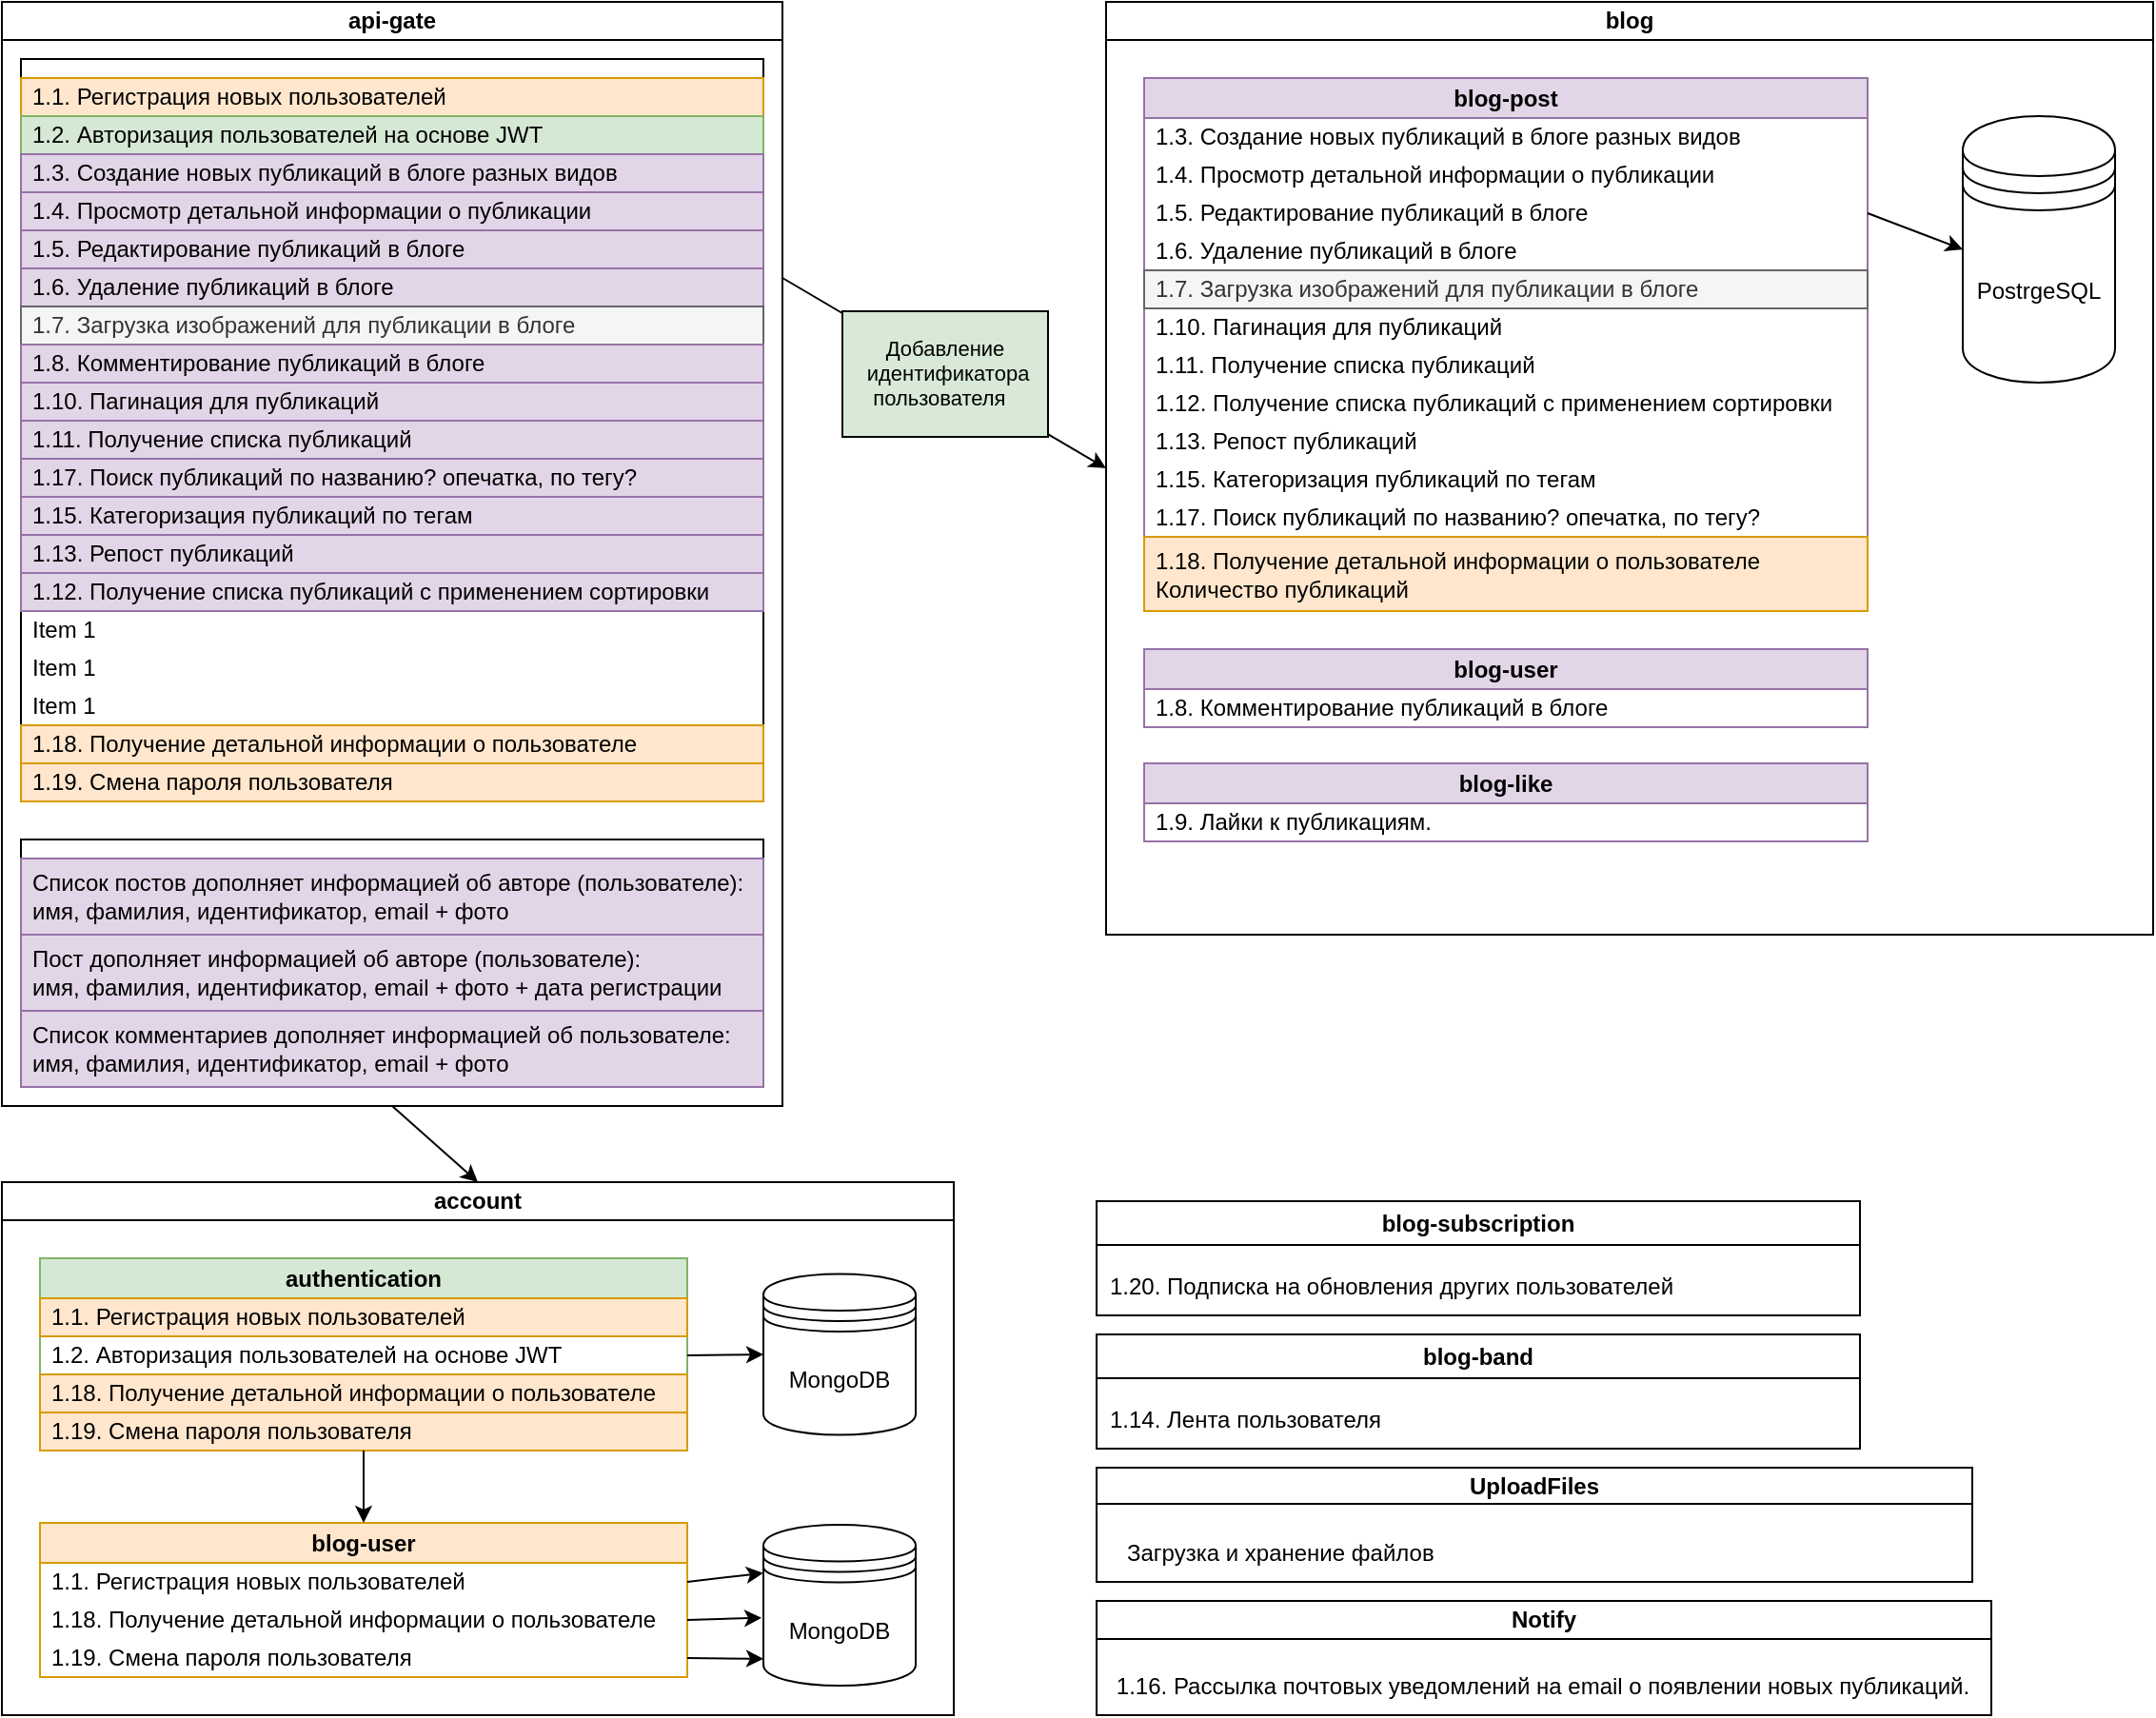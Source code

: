 <mxfile version="26.0.4">
  <diagram name="Страница — 1" id="c0rmzO42i5S5-6AuYbNh">
    <mxGraphModel dx="1195" dy="643" grid="1" gridSize="10" guides="1" tooltips="1" connect="1" arrows="1" fold="1" page="1" pageScale="1" pageWidth="1169" pageHeight="827" math="0" shadow="0">
      <root>
        <mxCell id="0" />
        <mxCell id="1" parent="0" />
        <mxCell id="Nwkl9uQ9HmGx1w59XUbe-11" value="account" style="swimlane;whiteSpace=wrap;html=1;align=center;fontSize=12;startSize=20;" parent="1" vertex="1">
          <mxGeometry x="20" y="640" width="500" height="280" as="geometry" />
        </mxCell>
        <mxCell id="vsAvf6VTHKERCvfl-qEp-13" value="&lt;span style=&quot;font-weight: 700;&quot;&gt;authentication&lt;/span&gt;" style="swimlane;fontStyle=0;childLayout=stackLayout;horizontal=1;startSize=21;horizontalStack=0;resizeParent=1;resizeParentMax=0;resizeLast=0;collapsible=1;marginBottom=0;whiteSpace=wrap;html=1;movable=1;resizable=1;rotatable=1;deletable=1;editable=1;locked=0;connectable=1;fillColor=#d5e8d4;strokeColor=#82b366;" vertex="1" parent="Nwkl9uQ9HmGx1w59XUbe-11">
          <mxGeometry x="20" y="40" width="340" height="101" as="geometry" />
        </mxCell>
        <mxCell id="vsAvf6VTHKERCvfl-qEp-14" value="&lt;font style=&quot;color: rgb(0, 0, 0);&quot;&gt;1.1. Регистрация новых пользователей&lt;/font&gt;" style="text;strokeColor=#d79b00;fillColor=#ffe6cc;align=left;verticalAlign=middle;spacingLeft=4;spacingRight=4;overflow=hidden;points=[[0,0.5],[1,0.5]];portConstraint=eastwest;rotatable=0;whiteSpace=wrap;html=1;" vertex="1" parent="vsAvf6VTHKERCvfl-qEp-13">
          <mxGeometry y="21" width="340" height="20" as="geometry" />
        </mxCell>
        <mxCell id="vsAvf6VTHKERCvfl-qEp-15" value="1.2. Авторизация пользователей на основе JWT" style="text;align=left;verticalAlign=middle;spacingLeft=4;spacingRight=4;overflow=hidden;points=[[0,0.5],[1,0.5]];portConstraint=eastwest;rotatable=0;whiteSpace=wrap;html=1;" vertex="1" parent="vsAvf6VTHKERCvfl-qEp-13">
          <mxGeometry y="41" width="340" height="20" as="geometry" />
        </mxCell>
        <mxCell id="vsAvf6VTHKERCvfl-qEp-16" value="&lt;div style=&quot;text-align: center;&quot;&gt;&lt;span style=&quot;text-wrap-mode: nowrap;&quot;&gt;1.18. Получение детальной информации о пользователе&lt;/span&gt;&lt;/div&gt;" style="text;strokeColor=#d79b00;fillColor=#ffe6cc;align=left;verticalAlign=middle;spacingLeft=4;spacingRight=4;overflow=hidden;points=[[0,0.5],[1,0.5]];portConstraint=eastwest;rotatable=1;whiteSpace=wrap;html=1;movable=1;resizable=1;deletable=1;editable=1;locked=0;connectable=1;" vertex="1" parent="vsAvf6VTHKERCvfl-qEp-13">
          <mxGeometry y="61" width="340" height="20" as="geometry" />
        </mxCell>
        <mxCell id="vsAvf6VTHKERCvfl-qEp-108" value="&lt;div style=&quot;text-align: center;&quot;&gt;&lt;span style=&quot;background-color: transparent; text-wrap-mode: nowrap;&quot;&gt;1.19. Смена пароля пользователя&lt;/span&gt;&lt;/div&gt;" style="text;strokeColor=#d79b00;fillColor=#ffe6cc;align=left;verticalAlign=middle;spacingLeft=4;spacingRight=4;overflow=hidden;points=[[0,0.5],[1,0.5]];portConstraint=eastwest;rotatable=1;whiteSpace=wrap;html=1;movable=1;resizable=1;deletable=1;editable=1;locked=0;connectable=1;" vertex="1" parent="vsAvf6VTHKERCvfl-qEp-13">
          <mxGeometry y="81" width="340" height="20" as="geometry" />
        </mxCell>
        <mxCell id="vsAvf6VTHKERCvfl-qEp-21" value="&lt;span style=&quot;font-weight: 700;&quot;&gt;blog-user&lt;/span&gt;" style="swimlane;fontStyle=0;childLayout=stackLayout;horizontal=1;startSize=21;horizontalStack=0;resizeParent=1;resizeParentMax=0;resizeLast=0;collapsible=1;marginBottom=0;whiteSpace=wrap;html=1;movable=1;resizable=1;rotatable=1;deletable=1;editable=1;locked=0;connectable=1;fillColor=#ffe6cc;strokeColor=#d79b00;" vertex="1" parent="Nwkl9uQ9HmGx1w59XUbe-11">
          <mxGeometry x="20" y="179" width="340" height="81" as="geometry" />
        </mxCell>
        <mxCell id="vsAvf6VTHKERCvfl-qEp-24" value="&lt;font style=&quot;color: rgb(0, 0, 0);&quot;&gt;1.1. Регистрация новых пользователей&lt;/font&gt;" style="text;align=left;verticalAlign=middle;spacingLeft=4;spacingRight=4;overflow=hidden;points=[[0,0.5],[1,0.5]];portConstraint=eastwest;rotatable=0;whiteSpace=wrap;html=1;" vertex="1" parent="vsAvf6VTHKERCvfl-qEp-21">
          <mxGeometry y="21" width="340" height="20" as="geometry" />
        </mxCell>
        <mxCell id="vsAvf6VTHKERCvfl-qEp-98" value="&lt;span style=&quot;text-align: center; text-wrap-mode: nowrap;&quot;&gt;1.18. Получение детальной информации о пользователе&lt;/span&gt;" style="text;align=left;verticalAlign=middle;spacingLeft=4;spacingRight=4;overflow=hidden;points=[[0,0.5],[1,0.5]];portConstraint=eastwest;rotatable=0;whiteSpace=wrap;html=1;" vertex="1" parent="vsAvf6VTHKERCvfl-qEp-21">
          <mxGeometry y="41" width="340" height="20" as="geometry" />
        </mxCell>
        <mxCell id="vsAvf6VTHKERCvfl-qEp-99" value="&lt;span style=&quot;text-align: center; text-wrap-mode: nowrap;&quot;&gt;1.19. Смена пароля пользователя&lt;span style=&quot;white-space: pre;&quot;&gt;&#x9;&lt;/span&gt;&lt;/span&gt;" style="text;align=left;verticalAlign=middle;spacingLeft=4;spacingRight=4;overflow=hidden;points=[[0,0.5],[1,0.5]];portConstraint=eastwest;rotatable=0;whiteSpace=wrap;html=1;" vertex="1" parent="vsAvf6VTHKERCvfl-qEp-21">
          <mxGeometry y="61" width="340" height="20" as="geometry" />
        </mxCell>
        <mxCell id="Nwkl9uQ9HmGx1w59XUbe-8" value="MongoDB" style="shape=datastore;whiteSpace=wrap;html=1;fontSize=12;" parent="Nwkl9uQ9HmGx1w59XUbe-11" vertex="1">
          <mxGeometry x="400" y="180" width="80" height="84.5" as="geometry" />
        </mxCell>
        <mxCell id="vsAvf6VTHKERCvfl-qEp-102" value="" style="endArrow=classic;html=1;rounded=0;entryX=0.5;entryY=0;entryDx=0;entryDy=0;" edge="1" parent="Nwkl9uQ9HmGx1w59XUbe-11" source="vsAvf6VTHKERCvfl-qEp-13" target="vsAvf6VTHKERCvfl-qEp-21">
          <mxGeometry relative="1" as="geometry">
            <mxPoint x="545" y="216" as="sourcePoint" />
            <mxPoint x="685" y="261" as="targetPoint" />
          </mxGeometry>
        </mxCell>
        <mxCell id="vsAvf6VTHKERCvfl-qEp-106" value="" style="endArrow=classic;html=1;rounded=0;entryX=0;entryY=0.3;entryDx=0;entryDy=0;" edge="1" parent="Nwkl9uQ9HmGx1w59XUbe-11" target="Nwkl9uQ9HmGx1w59XUbe-8">
          <mxGeometry relative="1" as="geometry">
            <mxPoint x="360" y="210" as="sourcePoint" />
            <mxPoint x="410" y="269" as="targetPoint" />
          </mxGeometry>
        </mxCell>
        <mxCell id="vsAvf6VTHKERCvfl-qEp-107" value="" style="endArrow=classic;html=1;rounded=0;exitX=1;exitY=0.5;exitDx=0;exitDy=0;entryX=0;entryY=0.5;entryDx=0;entryDy=0;" edge="1" parent="Nwkl9uQ9HmGx1w59XUbe-11" source="vsAvf6VTHKERCvfl-qEp-15" target="vsAvf6VTHKERCvfl-qEp-113">
          <mxGeometry relative="1" as="geometry">
            <mxPoint x="492" y="252" as="sourcePoint" />
            <mxPoint x="380" y="120" as="targetPoint" />
          </mxGeometry>
        </mxCell>
        <mxCell id="vsAvf6VTHKERCvfl-qEp-111" value="" style="endArrow=classic;html=1;rounded=0;entryX=-0.012;entryY=0.578;entryDx=0;entryDy=0;entryPerimeter=0;exitX=1;exitY=0.5;exitDx=0;exitDy=0;" edge="1" parent="Nwkl9uQ9HmGx1w59XUbe-11" source="vsAvf6VTHKERCvfl-qEp-98" target="Nwkl9uQ9HmGx1w59XUbe-8">
          <mxGeometry relative="1" as="geometry">
            <mxPoint x="370" y="220" as="sourcePoint" />
            <mxPoint x="410" y="178" as="targetPoint" />
          </mxGeometry>
        </mxCell>
        <mxCell id="vsAvf6VTHKERCvfl-qEp-112" value="" style="endArrow=classic;html=1;rounded=0;entryX=0;entryY=0.833;entryDx=0;entryDy=0;exitX=1;exitY=0.5;exitDx=0;exitDy=0;exitPerimeter=0;entryPerimeter=0;" edge="1" parent="Nwkl9uQ9HmGx1w59XUbe-11" source="vsAvf6VTHKERCvfl-qEp-99" target="Nwkl9uQ9HmGx1w59XUbe-8">
          <mxGeometry relative="1" as="geometry">
            <mxPoint x="370" y="240" as="sourcePoint" />
            <mxPoint x="412" y="206" as="targetPoint" />
          </mxGeometry>
        </mxCell>
        <mxCell id="vsAvf6VTHKERCvfl-qEp-113" value="MongoDB" style="shape=datastore;whiteSpace=wrap;html=1;fontSize=12;" vertex="1" parent="Nwkl9uQ9HmGx1w59XUbe-11">
          <mxGeometry x="400" y="48.25" width="80" height="84.5" as="geometry" />
        </mxCell>
        <mxCell id="Nwkl9uQ9HmGx1w59XUbe-13" value="Notify" style="swimlane;whiteSpace=wrap;html=1;align=center;fontSize=12;startSize=20;" parent="1" vertex="1">
          <mxGeometry x="595" y="860" width="470" height="60" as="geometry" />
        </mxCell>
        <mxCell id="Nwkl9uQ9HmGx1w59XUbe-45" value="1.16. Рассылка почтовых уведомлений на email о появлении новых публикаций." style="text;html=1;align=center;verticalAlign=middle;resizable=0;points=[];autosize=1;strokeColor=none;fillColor=none;" parent="Nwkl9uQ9HmGx1w59XUbe-13" vertex="1">
          <mxGeometry x="-1" y="30" width="470" height="30" as="geometry" />
        </mxCell>
        <mxCell id="Nwkl9uQ9HmGx1w59XUbe-14" value="UploadFiles" style="swimlane;whiteSpace=wrap;html=1;align=center;fontSize=12;startSize=19;" parent="1" vertex="1">
          <mxGeometry x="595" y="790" width="460" height="60" as="geometry" />
        </mxCell>
        <mxCell id="Nwkl9uQ9HmGx1w59XUbe-49" value="Загрузка и хранение&amp;nbsp;&lt;span style=&quot;background-color: transparent; color: light-dark(rgb(0, 0, 0), rgb(255, 255, 255));&quot;&gt;файлов&lt;/span&gt;" style="text;html=1;align=left;verticalAlign=middle;resizable=0;points=[];autosize=1;strokeColor=none;fillColor=none;" parent="Nwkl9uQ9HmGx1w59XUbe-14" vertex="1">
          <mxGeometry x="14" y="30" width="180" height="30" as="geometry" />
        </mxCell>
        <mxCell id="vsAvf6VTHKERCvfl-qEp-60" value="&lt;b&gt;api-gate&lt;/b&gt;" style="swimlane;whiteSpace=wrap;html=1;align=center;fontSize=12;startSize=20;" vertex="1" parent="1">
          <mxGeometry x="20" y="20" width="410" height="580" as="geometry" />
        </mxCell>
        <mxCell id="vsAvf6VTHKERCvfl-qEp-4" value="" style="swimlane;fontStyle=0;childLayout=stackLayout;horizontal=1;startSize=10;horizontalStack=0;resizeParent=1;resizeParentMax=0;resizeLast=0;collapsible=1;marginBottom=0;whiteSpace=wrap;html=1;movable=1;resizable=1;rotatable=1;deletable=1;editable=1;locked=0;connectable=1;" vertex="1" parent="vsAvf6VTHKERCvfl-qEp-60">
          <mxGeometry x="10" y="30" width="390" height="390" as="geometry" />
        </mxCell>
        <mxCell id="vsAvf6VTHKERCvfl-qEp-5" value="&lt;font style=&quot;color: rgb(0, 0, 0);&quot;&gt;1.1. Регистрация новых пользователей&lt;/font&gt;" style="text;strokeColor=#d79b00;fillColor=#ffe6cc;align=left;verticalAlign=middle;spacingLeft=4;spacingRight=4;overflow=hidden;points=[[0,0.5],[1,0.5]];portConstraint=eastwest;rotatable=0;whiteSpace=wrap;html=1;direction=south;" vertex="1" parent="vsAvf6VTHKERCvfl-qEp-4">
          <mxGeometry y="10" width="390" height="20" as="geometry" />
        </mxCell>
        <mxCell id="vsAvf6VTHKERCvfl-qEp-6" value="1.2. Авторизация пользователей на основе JWT" style="text;strokeColor=#82b366;fillColor=#d5e8d4;align=left;verticalAlign=middle;spacingLeft=4;spacingRight=4;overflow=hidden;points=[[0,0.5],[1,0.5]];portConstraint=eastwest;rotatable=0;whiteSpace=wrap;html=1;" vertex="1" parent="vsAvf6VTHKERCvfl-qEp-4">
          <mxGeometry y="30" width="390" height="20" as="geometry" />
        </mxCell>
        <mxCell id="vsAvf6VTHKERCvfl-qEp-8" value="&lt;span style=&quot;text-wrap-mode: nowrap;&quot;&gt;1.3. Создание новых публикаций в блоге разных видов&lt;/span&gt;" style="text;strokeColor=#9673a6;fillColor=#e1d5e7;align=left;verticalAlign=middle;spacingLeft=4;spacingRight=4;overflow=hidden;points=[[0,0.5],[1,0.5]];portConstraint=eastwest;rotatable=0;whiteSpace=wrap;html=1;" vertex="1" parent="vsAvf6VTHKERCvfl-qEp-4">
          <mxGeometry y="50" width="390" height="20" as="geometry" />
        </mxCell>
        <mxCell id="vsAvf6VTHKERCvfl-qEp-137" value="&lt;span style=&quot;text-wrap-mode: nowrap;&quot;&gt;1.4. Просмотр детальной информации о публикации&lt;/span&gt;" style="text;strokeColor=#9673a6;fillColor=#e1d5e7;align=left;verticalAlign=middle;spacingLeft=4;spacingRight=4;overflow=hidden;points=[[0,0.5],[1,0.5]];portConstraint=eastwest;rotatable=0;whiteSpace=wrap;html=1;" vertex="1" parent="vsAvf6VTHKERCvfl-qEp-4">
          <mxGeometry y="70" width="390" height="20" as="geometry" />
        </mxCell>
        <mxCell id="vsAvf6VTHKERCvfl-qEp-152" value="&lt;span style=&quot;text-wrap-mode: nowrap;&quot;&gt;1.5. Редактирование публикаций в блоге&lt;/span&gt;" style="text;align=left;verticalAlign=middle;spacingLeft=4;spacingRight=4;overflow=hidden;points=[[0,0.5],[1,0.5]];portConstraint=eastwest;rotatable=0;whiteSpace=wrap;html=1;fillColor=#e1d5e7;strokeColor=#9673a6;" vertex="1" parent="vsAvf6VTHKERCvfl-qEp-4">
          <mxGeometry y="90" width="390" height="20" as="geometry" />
        </mxCell>
        <mxCell id="vsAvf6VTHKERCvfl-qEp-153" value="&lt;div style=&quot;text-wrap-mode: nowrap;&quot;&gt;1.6. Удаление публикаций в блоге&lt;/div&gt;" style="text;align=left;verticalAlign=middle;spacingLeft=4;spacingRight=4;overflow=hidden;points=[[0,0.5],[1,0.5]];portConstraint=eastwest;rotatable=0;whiteSpace=wrap;html=1;fillColor=#e1d5e7;strokeColor=#9673a6;" vertex="1" parent="vsAvf6VTHKERCvfl-qEp-4">
          <mxGeometry y="110" width="390" height="20" as="geometry" />
        </mxCell>
        <mxCell id="vsAvf6VTHKERCvfl-qEp-154" value="&lt;span style=&quot;text-wrap-mode: nowrap;&quot;&gt;1.7. Загрузка изображений для публикации в блоге&lt;/span&gt;" style="text;align=left;verticalAlign=middle;spacingLeft=4;spacingRight=4;overflow=hidden;points=[[0,0.5],[1,0.5]];portConstraint=eastwest;rotatable=0;whiteSpace=wrap;html=1;fillColor=#f5f5f5;fontColor=#333333;strokeColor=#666666;" vertex="1" parent="vsAvf6VTHKERCvfl-qEp-4">
          <mxGeometry y="130" width="390" height="20" as="geometry" />
        </mxCell>
        <mxCell id="vsAvf6VTHKERCvfl-qEp-189" value="&lt;span style=&quot;text-wrap-mode: nowrap;&quot;&gt;1.8. Комментирование публикаций в блоге&lt;/span&gt;" style="text;align=left;verticalAlign=middle;spacingLeft=4;spacingRight=4;overflow=hidden;points=[[0,0.5],[1,0.5]];portConstraint=eastwest;rotatable=0;whiteSpace=wrap;html=1;fillColor=#e1d5e7;strokeColor=#9673a6;" vertex="1" parent="vsAvf6VTHKERCvfl-qEp-4">
          <mxGeometry y="150" width="390" height="20" as="geometry" />
        </mxCell>
        <mxCell id="vsAvf6VTHKERCvfl-qEp-155" value="&lt;span style=&quot;text-wrap-mode: nowrap;&quot;&gt;1.10. Пагинация для публикаций&lt;/span&gt;" style="text;align=left;verticalAlign=middle;spacingLeft=4;spacingRight=4;overflow=hidden;points=[[0,0.5],[1,0.5]];portConstraint=eastwest;rotatable=0;whiteSpace=wrap;html=1;fillColor=#e1d5e7;strokeColor=#9673a6;" vertex="1" parent="vsAvf6VTHKERCvfl-qEp-4">
          <mxGeometry y="170" width="390" height="20" as="geometry" />
        </mxCell>
        <mxCell id="vsAvf6VTHKERCvfl-qEp-156" value="&lt;span style=&quot;text-wrap-mode: nowrap;&quot;&gt;1.11. Получение списка публикаций&lt;/span&gt;" style="text;align=left;verticalAlign=middle;spacingLeft=4;spacingRight=4;overflow=hidden;points=[[0,0.5],[1,0.5]];portConstraint=eastwest;rotatable=0;whiteSpace=wrap;html=1;fillColor=#e1d5e7;strokeColor=#9673a6;" vertex="1" parent="vsAvf6VTHKERCvfl-qEp-4">
          <mxGeometry y="190" width="390" height="20" as="geometry" />
        </mxCell>
        <mxCell id="vsAvf6VTHKERCvfl-qEp-160" value="&lt;span style=&quot;text-wrap-mode: nowrap;&quot;&gt;1.17. Поиск публикаций по названию? опечатка, по тегу?&lt;/span&gt;" style="text;align=left;verticalAlign=middle;spacingLeft=4;spacingRight=4;overflow=hidden;points=[[0,0.5],[1,0.5]];portConstraint=eastwest;rotatable=0;whiteSpace=wrap;html=1;fillColor=#e1d5e7;strokeColor=#9673a6;" vertex="1" parent="vsAvf6VTHKERCvfl-qEp-4">
          <mxGeometry y="210" width="390" height="20" as="geometry" />
        </mxCell>
        <mxCell id="vsAvf6VTHKERCvfl-qEp-159" value="&lt;span style=&quot;text-wrap-mode: nowrap;&quot;&gt;1.15. Категоризация публикаций по тегам&lt;/span&gt;" style="text;align=left;verticalAlign=middle;spacingLeft=4;spacingRight=4;overflow=hidden;points=[[0,0.5],[1,0.5]];portConstraint=eastwest;rotatable=0;whiteSpace=wrap;html=1;fillColor=#e1d5e7;strokeColor=#9673a6;" vertex="1" parent="vsAvf6VTHKERCvfl-qEp-4">
          <mxGeometry y="230" width="390" height="20" as="geometry" />
        </mxCell>
        <mxCell id="vsAvf6VTHKERCvfl-qEp-158" value="&lt;span style=&quot;text-wrap-mode: nowrap;&quot;&gt;1.13. Репост публикаций&lt;/span&gt;" style="text;align=left;verticalAlign=middle;spacingLeft=4;spacingRight=4;overflow=hidden;points=[[0,0.5],[1,0.5]];portConstraint=eastwest;rotatable=0;whiteSpace=wrap;html=1;fillColor=#e1d5e7;strokeColor=#9673a6;" vertex="1" parent="vsAvf6VTHKERCvfl-qEp-4">
          <mxGeometry y="250" width="390" height="20" as="geometry" />
        </mxCell>
        <mxCell id="vsAvf6VTHKERCvfl-qEp-157" value="&lt;span style=&quot;text-wrap-mode: nowrap;&quot;&gt;1.12. Получение списка публикаций с применением сортировки&lt;/span&gt;" style="text;align=left;verticalAlign=middle;spacingLeft=4;spacingRight=4;overflow=hidden;points=[[0,0.5],[1,0.5]];portConstraint=eastwest;rotatable=0;whiteSpace=wrap;html=1;fillColor=#e1d5e7;strokeColor=#9673a6;" vertex="1" parent="vsAvf6VTHKERCvfl-qEp-4">
          <mxGeometry y="270" width="390" height="20" as="geometry" />
        </mxCell>
        <mxCell id="vsAvf6VTHKERCvfl-qEp-72" value="Item 1" style="text;strokeColor=none;fillColor=none;align=left;verticalAlign=middle;spacingLeft=4;spacingRight=4;overflow=hidden;points=[[0,0.5],[1,0.5]];portConstraint=eastwest;rotatable=0;whiteSpace=wrap;html=1;" vertex="1" parent="vsAvf6VTHKERCvfl-qEp-4">
          <mxGeometry y="290" width="390" height="20" as="geometry" />
        </mxCell>
        <mxCell id="vsAvf6VTHKERCvfl-qEp-110" value="Item 1" style="text;strokeColor=none;fillColor=none;align=left;verticalAlign=middle;spacingLeft=4;spacingRight=4;overflow=hidden;points=[[0,0.5],[1,0.5]];portConstraint=eastwest;rotatable=0;whiteSpace=wrap;html=1;" vertex="1" parent="vsAvf6VTHKERCvfl-qEp-4">
          <mxGeometry y="310" width="390" height="20" as="geometry" />
        </mxCell>
        <mxCell id="vsAvf6VTHKERCvfl-qEp-109" value="Item 1" style="text;strokeColor=none;fillColor=none;align=left;verticalAlign=middle;spacingLeft=4;spacingRight=4;overflow=hidden;points=[[0,0.5],[1,0.5]];portConstraint=eastwest;rotatable=0;whiteSpace=wrap;html=1;" vertex="1" parent="vsAvf6VTHKERCvfl-qEp-4">
          <mxGeometry y="330" width="390" height="20" as="geometry" />
        </mxCell>
        <mxCell id="vsAvf6VTHKERCvfl-qEp-73" value="&lt;span style=&quot;text-align: center; text-wrap-mode: nowrap;&quot;&gt;1.18. Получение детальной информации о пользователе&lt;/span&gt;" style="text;strokeColor=#d79b00;fillColor=#ffe6cc;align=left;verticalAlign=middle;spacingLeft=4;spacingRight=4;overflow=hidden;points=[[0,0.5],[1,0.5]];portConstraint=eastwest;rotatable=0;whiteSpace=wrap;html=1;" vertex="1" parent="vsAvf6VTHKERCvfl-qEp-4">
          <mxGeometry y="350" width="390" height="20" as="geometry" />
        </mxCell>
        <mxCell id="vsAvf6VTHKERCvfl-qEp-74" value="&lt;span style=&quot;text-align: center; text-wrap-mode: nowrap;&quot;&gt;1.19. Смена пароля пользователя&lt;/span&gt;" style="text;strokeColor=#d79b00;fillColor=#ffe6cc;align=left;verticalAlign=middle;spacingLeft=4;spacingRight=4;overflow=hidden;points=[[0,0.5],[1,0.5]];portConstraint=eastwest;rotatable=0;whiteSpace=wrap;html=1;" vertex="1" parent="vsAvf6VTHKERCvfl-qEp-4">
          <mxGeometry y="370" width="390" height="20" as="geometry" />
        </mxCell>
        <mxCell id="vsAvf6VTHKERCvfl-qEp-161" value="" style="swimlane;fontStyle=0;childLayout=stackLayout;horizontal=1;startSize=10;horizontalStack=0;resizeParent=1;resizeParentMax=0;resizeLast=0;collapsible=1;marginBottom=0;whiteSpace=wrap;html=1;movable=1;resizable=1;rotatable=1;deletable=1;editable=1;locked=0;connectable=1;" vertex="1" parent="vsAvf6VTHKERCvfl-qEp-60">
          <mxGeometry x="10" y="440" width="390" height="130" as="geometry" />
        </mxCell>
        <mxCell id="vsAvf6VTHKERCvfl-qEp-184" value="&lt;span style=&quot;text-wrap-mode: nowrap;&quot;&gt;Список постов дополняет информацией об авторе (пользователе):&lt;/span&gt;&lt;div&gt;&lt;span style=&quot;text-wrap-mode: nowrap;&quot;&gt;имя, фамилия, идентификатор, email + фото&lt;/span&gt;&lt;/div&gt;" style="text;align=left;verticalAlign=middle;spacingLeft=4;spacingRight=4;overflow=hidden;points=[[0,0.5],[1,0.5]];portConstraint=eastwest;rotatable=0;whiteSpace=wrap;html=1;fillColor=#e1d5e7;strokeColor=#9673a6;" vertex="1" parent="vsAvf6VTHKERCvfl-qEp-161">
          <mxGeometry y="10" width="390" height="40" as="geometry" />
        </mxCell>
        <mxCell id="vsAvf6VTHKERCvfl-qEp-186" value="&lt;span style=&quot;text-wrap-mode: nowrap;&quot;&gt;Пост дополняет информацией об авторе (пользователе):&lt;/span&gt;&lt;div&gt;&lt;span style=&quot;text-wrap-mode: nowrap;&quot;&gt;имя, фамилия, идентификатор, email + фото + дата регистрации&lt;/span&gt;&lt;/div&gt;" style="text;align=left;verticalAlign=middle;spacingLeft=4;spacingRight=4;overflow=hidden;points=[[0,0.5],[1,0.5]];portConstraint=eastwest;rotatable=0;whiteSpace=wrap;html=1;fillColor=#e1d5e7;strokeColor=#9673a6;" vertex="1" parent="vsAvf6VTHKERCvfl-qEp-161">
          <mxGeometry y="50" width="390" height="40" as="geometry" />
        </mxCell>
        <mxCell id="vsAvf6VTHKERCvfl-qEp-174" value="&lt;span style=&quot;text-wrap-mode: nowrap;&quot;&gt;Список комментариев дополняет информацией об пользователе:&lt;/span&gt;&lt;div&gt;&lt;span style=&quot;text-wrap-mode: nowrap;&quot;&gt;имя, фамилия, идентификатор, email + фото&lt;/span&gt;&lt;/div&gt;" style="text;align=left;verticalAlign=middle;spacingLeft=4;spacingRight=4;overflow=hidden;points=[[0,0.5],[1,0.5]];portConstraint=eastwest;rotatable=0;whiteSpace=wrap;html=1;fillColor=#e1d5e7;strokeColor=#9673a6;" vertex="1" parent="vsAvf6VTHKERCvfl-qEp-161">
          <mxGeometry y="90" width="390" height="40" as="geometry" />
        </mxCell>
        <mxCell id="vsAvf6VTHKERCvfl-qEp-114" value="" style="endArrow=classic;html=1;rounded=0;entryX=0.5;entryY=0;entryDx=0;entryDy=0;exitX=0.5;exitY=1;exitDx=0;exitDy=0;" edge="1" parent="1" source="vsAvf6VTHKERCvfl-qEp-60" target="Nwkl9uQ9HmGx1w59XUbe-11">
          <mxGeometry relative="1" as="geometry">
            <mxPoint x="270" y="430" as="sourcePoint" />
            <mxPoint x="760" y="650" as="targetPoint" />
          </mxGeometry>
        </mxCell>
        <mxCell id="vsAvf6VTHKERCvfl-qEp-115" value="blog" style="swimlane;whiteSpace=wrap;html=1;align=center;fontSize=12;startSize=20;" vertex="1" parent="1">
          <mxGeometry x="600" y="20" width="550" height="490" as="geometry" />
        </mxCell>
        <mxCell id="vsAvf6VTHKERCvfl-qEp-116" value="&lt;span style=&quot;font-weight: 700;&quot;&gt;blog-post&lt;/span&gt;" style="swimlane;fontStyle=0;childLayout=stackLayout;horizontal=1;startSize=21;horizontalStack=0;resizeParent=1;resizeParentMax=0;resizeLast=0;collapsible=1;marginBottom=0;whiteSpace=wrap;html=1;movable=1;resizable=1;rotatable=1;deletable=1;editable=1;locked=0;connectable=1;fillColor=#e1d5e7;strokeColor=#9673a6;" vertex="1" parent="vsAvf6VTHKERCvfl-qEp-115">
          <mxGeometry x="20" y="40" width="380" height="280" as="geometry" />
        </mxCell>
        <mxCell id="vsAvf6VTHKERCvfl-qEp-117" value="&lt;span style=&quot;text-wrap-mode: nowrap;&quot;&gt;1.3. Создание новых публикаций в блоге разных видов&lt;/span&gt;" style="text;align=left;verticalAlign=middle;spacingLeft=4;spacingRight=4;overflow=hidden;points=[[0,0.5],[1,0.5]];portConstraint=eastwest;rotatable=0;whiteSpace=wrap;html=1;" vertex="1" parent="vsAvf6VTHKERCvfl-qEp-116">
          <mxGeometry y="21" width="380" height="20" as="geometry" />
        </mxCell>
        <mxCell id="vsAvf6VTHKERCvfl-qEp-141" value="&lt;span style=&quot;text-wrap-mode: nowrap;&quot;&gt;1.4. Просмотр детальной информации о публикации&lt;/span&gt;" style="text;align=left;verticalAlign=middle;spacingLeft=4;spacingRight=4;overflow=hidden;points=[[0,0.5],[1,0.5]];portConstraint=eastwest;rotatable=0;whiteSpace=wrap;html=1;" vertex="1" parent="vsAvf6VTHKERCvfl-qEp-116">
          <mxGeometry y="41" width="380" height="20" as="geometry" />
        </mxCell>
        <mxCell id="vsAvf6VTHKERCvfl-qEp-118" value="&lt;span style=&quot;text-wrap-mode: nowrap;&quot;&gt;1.5. Редактирование публикаций в блоге&lt;/span&gt;" style="text;align=left;verticalAlign=middle;spacingLeft=4;spacingRight=4;overflow=hidden;points=[[0,0.5],[1,0.5]];portConstraint=eastwest;rotatable=0;whiteSpace=wrap;html=1;" vertex="1" parent="vsAvf6VTHKERCvfl-qEp-116">
          <mxGeometry y="61" width="380" height="20" as="geometry" />
        </mxCell>
        <mxCell id="vsAvf6VTHKERCvfl-qEp-142" value="&lt;div style=&quot;text-wrap-mode: nowrap;&quot;&gt;1.6. Удаление публикаций в блоге&lt;/div&gt;" style="text;align=left;verticalAlign=middle;spacingLeft=4;spacingRight=4;overflow=hidden;points=[[0,0.5],[1,0.5]];portConstraint=eastwest;rotatable=0;whiteSpace=wrap;html=1;" vertex="1" parent="vsAvf6VTHKERCvfl-qEp-116">
          <mxGeometry y="81" width="380" height="20" as="geometry" />
        </mxCell>
        <mxCell id="vsAvf6VTHKERCvfl-qEp-143" value="&lt;span style=&quot;text-wrap-mode: nowrap;&quot;&gt;1.7. Загрузка изображений для публикации в блоге&lt;/span&gt;" style="text;align=left;verticalAlign=middle;spacingLeft=4;spacingRight=4;overflow=hidden;points=[[0,0.5],[1,0.5]];portConstraint=eastwest;rotatable=0;whiteSpace=wrap;html=1;fillColor=#f5f5f5;fontColor=#333333;strokeColor=#666666;" vertex="1" parent="vsAvf6VTHKERCvfl-qEp-116">
          <mxGeometry y="101" width="380" height="20" as="geometry" />
        </mxCell>
        <mxCell id="vsAvf6VTHKERCvfl-qEp-144" value="&lt;span style=&quot;text-wrap-mode: nowrap;&quot;&gt;1.10. Пагинация для публикаций&lt;/span&gt;" style="text;align=left;verticalAlign=middle;spacingLeft=4;spacingRight=4;overflow=hidden;points=[[0,0.5],[1,0.5]];portConstraint=eastwest;rotatable=0;whiteSpace=wrap;html=1;" vertex="1" parent="vsAvf6VTHKERCvfl-qEp-116">
          <mxGeometry y="121" width="380" height="20" as="geometry" />
        </mxCell>
        <mxCell id="vsAvf6VTHKERCvfl-qEp-145" value="&lt;span style=&quot;text-wrap-mode: nowrap;&quot;&gt;1.11. Получение списка публикаций&lt;/span&gt;" style="text;align=left;verticalAlign=middle;spacingLeft=4;spacingRight=4;overflow=hidden;points=[[0,0.5],[1,0.5]];portConstraint=eastwest;rotatable=0;whiteSpace=wrap;html=1;" vertex="1" parent="vsAvf6VTHKERCvfl-qEp-116">
          <mxGeometry y="141" width="380" height="20" as="geometry" />
        </mxCell>
        <mxCell id="vsAvf6VTHKERCvfl-qEp-146" value="&lt;span style=&quot;text-wrap-mode: nowrap;&quot;&gt;1.12. Получение списка публикаций с применением сортировки&lt;/span&gt;" style="text;align=left;verticalAlign=middle;spacingLeft=4;spacingRight=4;overflow=hidden;points=[[0,0.5],[1,0.5]];portConstraint=eastwest;rotatable=0;whiteSpace=wrap;html=1;" vertex="1" parent="vsAvf6VTHKERCvfl-qEp-116">
          <mxGeometry y="161" width="380" height="20" as="geometry" />
        </mxCell>
        <mxCell id="vsAvf6VTHKERCvfl-qEp-147" value="&lt;span style=&quot;text-wrap-mode: nowrap;&quot;&gt;1.13. Репост публикаций&lt;/span&gt;" style="text;align=left;verticalAlign=middle;spacingLeft=4;spacingRight=4;overflow=hidden;points=[[0,0.5],[1,0.5]];portConstraint=eastwest;rotatable=0;whiteSpace=wrap;html=1;" vertex="1" parent="vsAvf6VTHKERCvfl-qEp-116">
          <mxGeometry y="181" width="380" height="20" as="geometry" />
        </mxCell>
        <mxCell id="vsAvf6VTHKERCvfl-qEp-148" value="&lt;span style=&quot;text-wrap-mode: nowrap;&quot;&gt;1.15. Категоризация публикаций по тегам&lt;/span&gt;" style="text;align=left;verticalAlign=middle;spacingLeft=4;spacingRight=4;overflow=hidden;points=[[0,0.5],[1,0.5]];portConstraint=eastwest;rotatable=0;whiteSpace=wrap;html=1;" vertex="1" parent="vsAvf6VTHKERCvfl-qEp-116">
          <mxGeometry y="201" width="380" height="20" as="geometry" />
        </mxCell>
        <mxCell id="vsAvf6VTHKERCvfl-qEp-149" value="&lt;span style=&quot;text-wrap-mode: nowrap;&quot;&gt;1.17. Поиск публикаций по названию? опечатка, по тегу?&lt;/span&gt;" style="text;align=left;verticalAlign=middle;spacingLeft=4;spacingRight=4;overflow=hidden;points=[[0,0.5],[1,0.5]];portConstraint=eastwest;rotatable=0;whiteSpace=wrap;html=1;" vertex="1" parent="vsAvf6VTHKERCvfl-qEp-116">
          <mxGeometry y="221" width="380" height="20" as="geometry" />
        </mxCell>
        <mxCell id="vsAvf6VTHKERCvfl-qEp-151" value="&lt;span style=&quot;text-align: center; text-wrap-mode: nowrap;&quot;&gt;1.18. Получение детальной информации о пользователе&lt;/span&gt;&lt;div&gt;&lt;span style=&quot;text-align: center; text-wrap-mode: nowrap;&quot;&gt;Количество публикаций&lt;/span&gt;&lt;/div&gt;" style="text;strokeColor=#d79b00;fillColor=#ffe6cc;align=left;verticalAlign=middle;spacingLeft=4;spacingRight=4;overflow=hidden;points=[[0,0.5],[1,0.5]];portConstraint=eastwest;rotatable=0;whiteSpace=wrap;html=1;" vertex="1" parent="vsAvf6VTHKERCvfl-qEp-116">
          <mxGeometry y="241" width="380" height="39" as="geometry" />
        </mxCell>
        <mxCell id="vsAvf6VTHKERCvfl-qEp-128" value="" style="endArrow=classic;html=1;rounded=0;exitX=1;exitY=0.5;exitDx=0;exitDy=0;entryX=0;entryY=0.5;entryDx=0;entryDy=0;" edge="1" parent="vsAvf6VTHKERCvfl-qEp-115" source="vsAvf6VTHKERCvfl-qEp-118" target="vsAvf6VTHKERCvfl-qEp-131">
          <mxGeometry relative="1" as="geometry">
            <mxPoint x="492" y="252" as="sourcePoint" />
            <mxPoint x="380" y="120" as="targetPoint" />
          </mxGeometry>
        </mxCell>
        <mxCell id="vsAvf6VTHKERCvfl-qEp-131" value="PostrgeSQL" style="shape=datastore;whiteSpace=wrap;html=1;fontSize=12;" vertex="1" parent="vsAvf6VTHKERCvfl-qEp-115">
          <mxGeometry x="450" y="60" width="80" height="140" as="geometry" />
        </mxCell>
        <mxCell id="vsAvf6VTHKERCvfl-qEp-180" value="&lt;span style=&quot;font-weight: 700;&quot;&gt;blog-user&lt;/span&gt;" style="swimlane;fontStyle=0;childLayout=stackLayout;horizontal=1;startSize=21;horizontalStack=0;resizeParent=1;resizeParentMax=0;resizeLast=0;collapsible=1;marginBottom=0;whiteSpace=wrap;html=1;movable=1;resizable=1;rotatable=1;deletable=1;editable=1;locked=0;connectable=1;fillColor=#e1d5e7;strokeColor=#9673a6;" vertex="1" parent="vsAvf6VTHKERCvfl-qEp-115">
          <mxGeometry x="20" y="340" width="380" height="41" as="geometry" />
        </mxCell>
        <mxCell id="vsAvf6VTHKERCvfl-qEp-183" value="&lt;span style=&quot;text-wrap-mode: nowrap;&quot;&gt;1.8. Комментирование публикаций в блоге&lt;/span&gt;" style="text;align=left;verticalAlign=middle;spacingLeft=4;spacingRight=4;overflow=hidden;points=[[0,0.5],[1,0.5]];portConstraint=eastwest;rotatable=0;whiteSpace=wrap;html=1;" vertex="1" parent="vsAvf6VTHKERCvfl-qEp-180">
          <mxGeometry y="21" width="380" height="20" as="geometry" />
        </mxCell>
        <mxCell id="vsAvf6VTHKERCvfl-qEp-187" value="&lt;span style=&quot;font-weight: 700;&quot;&gt;blog-like&lt;/span&gt;" style="swimlane;fontStyle=0;childLayout=stackLayout;horizontal=1;startSize=21;horizontalStack=0;resizeParent=1;resizeParentMax=0;resizeLast=0;collapsible=1;marginBottom=0;whiteSpace=wrap;html=1;movable=1;resizable=1;rotatable=1;deletable=1;editable=1;locked=0;connectable=1;fillColor=#e1d5e7;strokeColor=#9673a6;" vertex="1" parent="vsAvf6VTHKERCvfl-qEp-115">
          <mxGeometry x="20" y="400" width="380" height="41" as="geometry" />
        </mxCell>
        <mxCell id="vsAvf6VTHKERCvfl-qEp-188" value="&lt;span style=&quot;text-wrap-mode: nowrap;&quot;&gt;1.9. Лайки к публикациям.&lt;/span&gt;" style="text;align=left;verticalAlign=middle;spacingLeft=4;spacingRight=4;overflow=hidden;points=[[0,0.5],[1,0.5]];portConstraint=eastwest;rotatable=0;whiteSpace=wrap;html=1;" vertex="1" parent="vsAvf6VTHKERCvfl-qEp-187">
          <mxGeometry y="21" width="380" height="20" as="geometry" />
        </mxCell>
        <mxCell id="vsAvf6VTHKERCvfl-qEp-135" value="" style="endArrow=classic;html=1;rounded=0;entryX=0;entryY=0.5;entryDx=0;entryDy=0;exitX=1;exitY=0.25;exitDx=0;exitDy=0;" edge="1" parent="1" source="vsAvf6VTHKERCvfl-qEp-60" target="vsAvf6VTHKERCvfl-qEp-115">
          <mxGeometry relative="1" as="geometry">
            <mxPoint x="560" y="330" as="sourcePoint" />
            <mxPoint x="590" y="210" as="targetPoint" />
          </mxGeometry>
        </mxCell>
        <mxCell id="vsAvf6VTHKERCvfl-qEp-136" value="&lt;div&gt;&lt;br&gt;&lt;/div&gt;Добавление&lt;br&gt;&amp;nbsp; &amp;nbsp; идентификатора&amp;nbsp; &amp;nbsp;&lt;br&gt;пользователя&amp;nbsp;&amp;nbsp;&lt;div&gt;&lt;br&gt;&lt;/div&gt;" style="edgeLabel;resizable=0;;align=center;verticalAlign=middle;labelBackgroundColor=light-dark(#d8ead7, #004400);spacingTop=0;spacingLeft=0;spacing=0;spacingRight=0;html=1;textShadow=0;labelBorderColor=default;" connectable="0" vertex="1" parent="vsAvf6VTHKERCvfl-qEp-135">
          <mxGeometry relative="1" as="geometry" />
        </mxCell>
        <mxCell id="Nwkl9uQ9HmGx1w59XUbe-39" value="blog-subscription" style="swimlane;whiteSpace=wrap;html=1;align=center;fontSize=12;" parent="1" vertex="1">
          <mxGeometry x="595" y="650" width="401" height="60" as="geometry" />
        </mxCell>
        <mxCell id="Nwkl9uQ9HmGx1w59XUbe-40" value="&lt;font&gt;1.20. Подписка на обновления других пользователей&lt;/font&gt;" style="text;html=1;align=left;verticalAlign=middle;resizable=0;points=[];autosize=1;strokeColor=none;fillColor=none;fontSize=12;" parent="Nwkl9uQ9HmGx1w59XUbe-39" vertex="1">
          <mxGeometry x="5" y="30" width="320" height="30" as="geometry" />
        </mxCell>
        <mxCell id="Nwkl9uQ9HmGx1w59XUbe-46" value="blog-band" style="swimlane;whiteSpace=wrap;html=1;align=center;fontSize=12;" parent="1" vertex="1">
          <mxGeometry x="595" y="720" width="401" height="60" as="geometry" />
        </mxCell>
        <mxCell id="Nwkl9uQ9HmGx1w59XUbe-47" value="&lt;font&gt;1.14. Лента пользователя&lt;/font&gt;" style="text;html=1;align=left;verticalAlign=middle;resizable=0;points=[];autosize=1;strokeColor=none;fillColor=none;fontSize=12;" parent="Nwkl9uQ9HmGx1w59XUbe-46" vertex="1">
          <mxGeometry x="5" y="30" width="170" height="30" as="geometry" />
        </mxCell>
      </root>
    </mxGraphModel>
  </diagram>
</mxfile>
